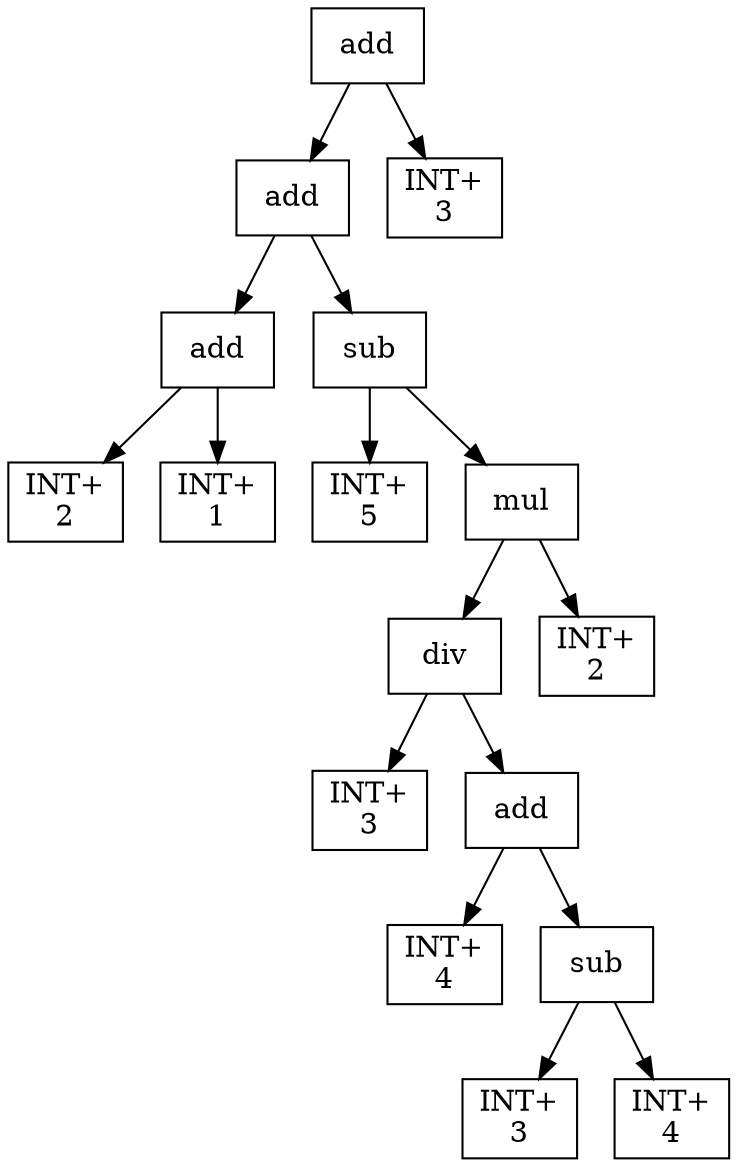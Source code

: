digraph expr {
  node [shape=box];
  n1 [label="add"];
  n2 [label="add"];
  n3 [label="add"];
  n4 [label="INT+\n2"];
  n5 [label="INT+\n1"];
  n3 -> n4;
  n3 -> n5;
  n6 [label="sub"];
  n7 [label="INT+\n5"];
  n8 [label="mul"];
  n9 [label="div"];
  n10 [label="INT+\n3"];
  n11 [label="add"];
  n12 [label="INT+\n4"];
  n13 [label="sub"];
  n14 [label="INT+\n3"];
  n15 [label="INT+\n4"];
  n13 -> n14;
  n13 -> n15;
  n11 -> n12;
  n11 -> n13;
  n9 -> n10;
  n9 -> n11;
  n16 [label="INT+\n2"];
  n8 -> n9;
  n8 -> n16;
  n6 -> n7;
  n6 -> n8;
  n2 -> n3;
  n2 -> n6;
  n17 [label="INT+\n3"];
  n1 -> n2;
  n1 -> n17;
}